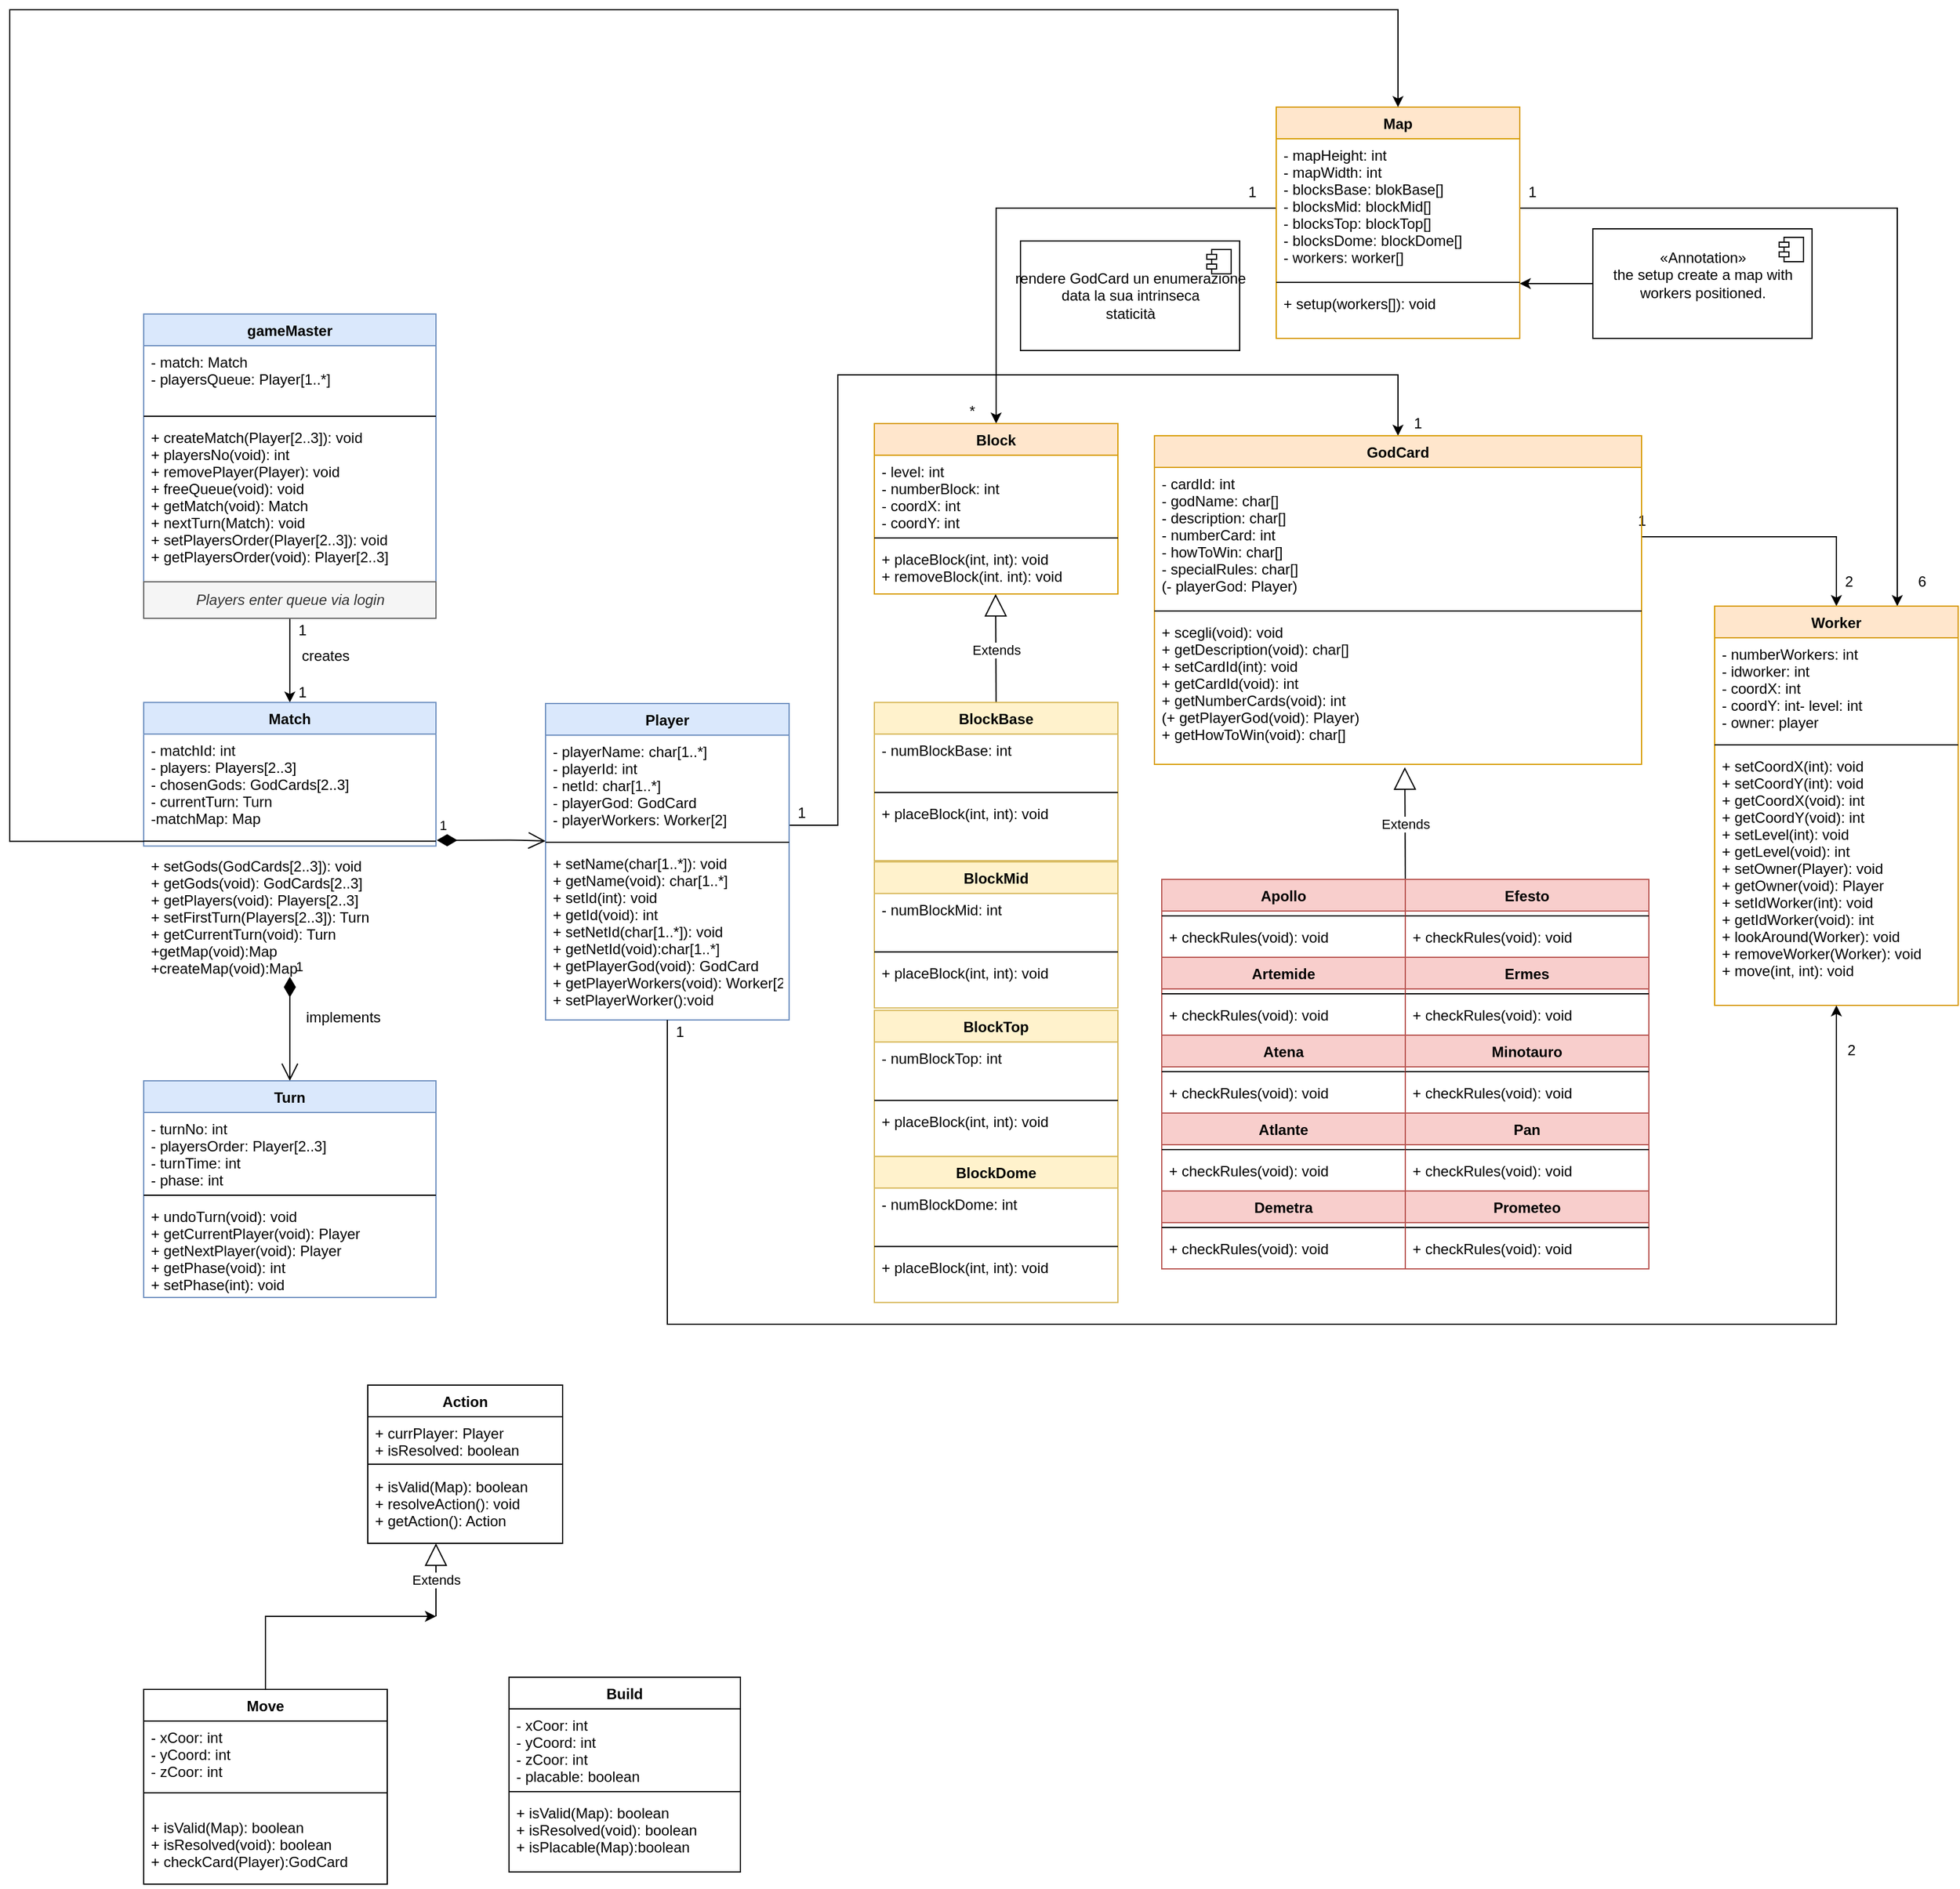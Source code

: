 <mxfile version="12.8.5"><diagram id="F4rI6UsL7gVUMeIBNRwq" name="Page-1"><mxGraphModel dx="2098" dy="978" grid="1" gridSize="10" guides="1" tooltips="1" connect="1" arrows="1" fold="1" page="1" pageScale="1" pageWidth="827" pageHeight="1169" math="0" shadow="0"><root><mxCell id="0"/><mxCell id="1" parent="0"/><mxCell id="2EhOvlYyINOsxKP-cCyS-1" value="gameMaster" style="swimlane;fontStyle=1;align=center;verticalAlign=top;childLayout=stackLayout;horizontal=1;startSize=26;horizontalStack=0;resizeParent=1;resizeParentMax=0;resizeLast=0;collapsible=1;marginBottom=0;fillColor=#dae8fc;strokeColor=#6c8ebf;" vertex="1" parent="1"><mxGeometry x="300" y="350" width="240" height="220" as="geometry"/></mxCell><mxCell id="2EhOvlYyINOsxKP-cCyS-2" value="- match: Match&#xA;- playersQueue: Player[1..*]&#xA;" style="text;strokeColor=none;fillColor=none;align=left;verticalAlign=top;spacingLeft=4;spacingRight=4;overflow=hidden;rotatable=0;points=[[0,0.5],[1,0.5]];portConstraint=eastwest;" vertex="1" parent="2EhOvlYyINOsxKP-cCyS-1"><mxGeometry y="26" width="240" height="54" as="geometry"/></mxCell><mxCell id="2EhOvlYyINOsxKP-cCyS-3" value="" style="line;strokeWidth=1;fillColor=none;align=left;verticalAlign=middle;spacingTop=-1;spacingLeft=3;spacingRight=3;rotatable=0;labelPosition=right;points=[];portConstraint=eastwest;" vertex="1" parent="2EhOvlYyINOsxKP-cCyS-1"><mxGeometry y="80" width="240" height="8" as="geometry"/></mxCell><mxCell id="2EhOvlYyINOsxKP-cCyS-4" value="+ createMatch(Player[2..3]): void&#xA;+ playersNo(void): int&#xA;+ removePlayer(Player): void&#xA;+ freeQueue(void): void&#xA;+ getMatch(void): Match&#xA;+ nextTurn(Match): void&#xA;+ setPlayersOrder(Player[2..3]): void&#xA;+ getPlayersOrder(void): Player[2..3]&#xA;" style="text;strokeColor=none;fillColor=none;align=left;verticalAlign=top;spacingLeft=4;spacingRight=4;overflow=hidden;rotatable=0;points=[[0,0.5],[1,0.5]];portConstraint=eastwest;" vertex="1" parent="2EhOvlYyINOsxKP-cCyS-1"><mxGeometry y="88" width="240" height="132" as="geometry"/></mxCell><mxCell id="2EhOvlYyINOsxKP-cCyS-5" style="edgeStyle=orthogonalEdgeStyle;rounded=0;orthogonalLoop=1;jettySize=auto;html=1;entryX=0.5;entryY=0;entryDx=0;entryDy=0;" edge="1" parent="1" source="2EhOvlYyINOsxKP-cCyS-6" target="2EhOvlYyINOsxKP-cCyS-15"><mxGeometry relative="1" as="geometry"><mxPoint x="420" y="680" as="targetPoint"/></mxGeometry></mxCell><mxCell id="2EhOvlYyINOsxKP-cCyS-6" value="Players enter queue via login" style="html=1;dropTarget=0;fillColor=#f5f5f5;strokeColor=#666666;fontColor=#333333;glass=0;rounded=0;shadow=0;comic=0;fontStyle=2" vertex="1" parent="1"><mxGeometry x="300" y="570" width="240" height="30" as="geometry"/></mxCell><mxCell id="2EhOvlYyINOsxKP-cCyS-7" value="1" style="text;html=1;align=center;verticalAlign=middle;resizable=0;points=[];autosize=1;" vertex="1" parent="1"><mxGeometry x="420" y="600" width="20" height="20" as="geometry"/></mxCell><mxCell id="2EhOvlYyINOsxKP-cCyS-8" value="1" style="text;html=1;align=center;verticalAlign=middle;resizable=0;points=[];autosize=1;" vertex="1" parent="1"><mxGeometry x="420" y="651" width="20" height="20" as="geometry"/></mxCell><mxCell id="2EhOvlYyINOsxKP-cCyS-9" value="creates" style="text;html=1;align=center;verticalAlign=middle;resizable=0;points=[];autosize=1;" vertex="1" parent="1"><mxGeometry x="419" y="621" width="60" height="20" as="geometry"/></mxCell><mxCell id="2EhOvlYyINOsxKP-cCyS-10" value="1" style="endArrow=open;html=1;endSize=12;startArrow=diamondThin;startSize=14;startFill=1;edgeStyle=orthogonalEdgeStyle;align=left;verticalAlign=bottom;entryX=0.5;entryY=0;entryDx=0;entryDy=0;" edge="1" parent="1" source="2EhOvlYyINOsxKP-cCyS-18" target="2EhOvlYyINOsxKP-cCyS-11"><mxGeometry x="-1" y="3" relative="1" as="geometry"><mxPoint x="430" y="999.17" as="sourcePoint"/><mxPoint x="590" y="941" as="targetPoint"/><Array as="points"><mxPoint x="420" y="951"/><mxPoint x="420" y="951"/></Array></mxGeometry></mxCell><mxCell id="2EhOvlYyINOsxKP-cCyS-15" value="Match" style="swimlane;fontStyle=1;align=center;verticalAlign=top;childLayout=stackLayout;horizontal=1;startSize=26;horizontalStack=0;resizeParent=1;resizeParentMax=0;resizeLast=0;collapsible=1;marginBottom=0;fillColor=#dae8fc;strokeColor=#6c8ebf;" vertex="1" parent="1"><mxGeometry x="300" y="669.18" width="240" height="118" as="geometry"/></mxCell><mxCell id="2EhOvlYyINOsxKP-cCyS-16" value="- matchId: int&#xA;- players: Players[2..3]&#xA;- chosenGods: GodCards[2..3]&#xA;- currentTurn: Turn&#xA;-matchMap: Map&#xA;" style="text;strokeColor=none;fillColor=none;align=left;verticalAlign=top;spacingLeft=4;spacingRight=4;overflow=hidden;rotatable=0;points=[[0,0.5],[1,0.5]];portConstraint=eastwest;" vertex="1" parent="2EhOvlYyINOsxKP-cCyS-15"><mxGeometry y="26" width="240" height="84" as="geometry"/></mxCell><mxCell id="2EhOvlYyINOsxKP-cCyS-17" value="" style="line;strokeWidth=1;fillColor=none;align=left;verticalAlign=middle;spacingTop=-1;spacingLeft=3;spacingRight=3;rotatable=0;labelPosition=right;points=[];portConstraint=eastwest;" vertex="1" parent="2EhOvlYyINOsxKP-cCyS-15"><mxGeometry y="110" width="240" height="8" as="geometry"/></mxCell><mxCell id="2EhOvlYyINOsxKP-cCyS-11" value="Turn" style="swimlane;fontStyle=1;align=center;verticalAlign=top;childLayout=stackLayout;horizontal=1;startSize=26;horizontalStack=0;resizeParent=1;resizeParentMax=0;resizeLast=0;collapsible=1;marginBottom=0;fillColor=#dae8fc;strokeColor=#6c8ebf;" vertex="1" parent="1"><mxGeometry x="300" y="980" width="240" height="178" as="geometry"/></mxCell><mxCell id="2EhOvlYyINOsxKP-cCyS-12" value="- turnNo: int&#xA;- playersOrder: Player[2..3]&#xA;- turnTime: int&#xA;- phase: int" style="text;strokeColor=none;fillColor=none;align=left;verticalAlign=top;spacingLeft=4;spacingRight=4;overflow=hidden;rotatable=0;points=[[0,0.5],[1,0.5]];portConstraint=eastwest;" vertex="1" parent="2EhOvlYyINOsxKP-cCyS-11"><mxGeometry y="26" width="240" height="64" as="geometry"/></mxCell><mxCell id="2EhOvlYyINOsxKP-cCyS-13" value="" style="line;strokeWidth=1;fillColor=none;align=left;verticalAlign=middle;spacingTop=-1;spacingLeft=3;spacingRight=3;rotatable=0;labelPosition=right;points=[];portConstraint=eastwest;" vertex="1" parent="2EhOvlYyINOsxKP-cCyS-11"><mxGeometry y="90" width="240" height="8" as="geometry"/></mxCell><mxCell id="2EhOvlYyINOsxKP-cCyS-14" value="+ undoTurn(void): void&#xA;+ getCurrentPlayer(void): Player&#xA;+ getNextPlayer(void): Player&#xA;+ getPhase(void): int&#xA;+ setPhase(int): void" style="text;strokeColor=none;fillColor=none;align=left;verticalAlign=top;spacingLeft=4;spacingRight=4;overflow=hidden;rotatable=0;points=[[0,0.5],[1,0.5]];portConstraint=eastwest;" vertex="1" parent="2EhOvlYyINOsxKP-cCyS-11"><mxGeometry y="98" width="240" height="80" as="geometry"/></mxCell><mxCell id="2EhOvlYyINOsxKP-cCyS-19" style="edgeStyle=orthogonalEdgeStyle;rounded=0;orthogonalLoop=1;jettySize=auto;html=1;entryX=0.5;entryY=0;entryDx=0;entryDy=0;" edge="1" parent="1" source="2EhOvlYyINOsxKP-cCyS-20" target="2EhOvlYyINOsxKP-cCyS-32"><mxGeometry relative="1" as="geometry"><Array as="points"><mxPoint x="870" y="770"/><mxPoint x="870" y="400"/><mxPoint x="1330" y="400"/></Array></mxGeometry></mxCell><mxCell id="2EhOvlYyINOsxKP-cCyS-20" value="Player" style="swimlane;fontStyle=1;align=center;verticalAlign=top;childLayout=stackLayout;horizontal=1;startSize=26;horizontalStack=0;resizeParent=1;resizeParentMax=0;resizeLast=0;collapsible=1;marginBottom=0;fillColor=#dae8fc;strokeColor=#6c8ebf;" vertex="1" parent="1"><mxGeometry x="630" y="670" width="200" height="260" as="geometry"/></mxCell><mxCell id="2EhOvlYyINOsxKP-cCyS-21" value="- playerName: char[1..*]&#xA;- playerId: int&#xA;- netId: char[1..*]&#xA;- playerGod: GodCard&#xA;- playerWorkers: Worker[2]" style="text;strokeColor=none;fillColor=none;align=left;verticalAlign=top;spacingLeft=4;spacingRight=4;overflow=hidden;rotatable=0;points=[[0,0.5],[1,0.5]];portConstraint=eastwest;" vertex="1" parent="2EhOvlYyINOsxKP-cCyS-20"><mxGeometry y="26" width="200" height="84" as="geometry"/></mxCell><mxCell id="2EhOvlYyINOsxKP-cCyS-22" value="" style="line;strokeWidth=1;fillColor=none;align=left;verticalAlign=middle;spacingTop=-1;spacingLeft=3;spacingRight=3;rotatable=0;labelPosition=right;points=[];portConstraint=eastwest;" vertex="1" parent="2EhOvlYyINOsxKP-cCyS-20"><mxGeometry y="110" width="200" height="8" as="geometry"/></mxCell><mxCell id="2EhOvlYyINOsxKP-cCyS-23" value="+ setName(char[1..*]): void&#xA;+ getName(void): char[1..*]&#xA;+ setId(int): void&#xA;+ getId(void): int&#xA;+ setNetId(char[1..*]): void&#xA;+ getNetId(void):char[1..*]&#xA;+ getPlayerGod(void): GodCard&#xA;+ getPlayerWorkers(void): Worker[2]&#xA;+ setPlayerWorker():void&#xA;" style="text;strokeColor=none;fillColor=none;align=left;verticalAlign=top;spacingLeft=4;spacingRight=4;overflow=hidden;rotatable=0;points=[[0,0.5],[1,0.5]];portConstraint=eastwest;" vertex="1" parent="2EhOvlYyINOsxKP-cCyS-20"><mxGeometry y="118" width="200" height="142" as="geometry"/></mxCell><mxCell id="2EhOvlYyINOsxKP-cCyS-24" value="1" style="endArrow=open;html=1;endSize=12;startArrow=diamondThin;startSize=14;startFill=1;edgeStyle=orthogonalEdgeStyle;align=left;verticalAlign=bottom;exitX=1.003;exitY=0.396;exitDx=0;exitDy=0;exitPerimeter=0;" edge="1" parent="1" source="2EhOvlYyINOsxKP-cCyS-17"><mxGeometry x="-1" y="3" relative="1" as="geometry"><mxPoint x="590" y="920" as="sourcePoint"/><mxPoint x="630" y="783" as="targetPoint"/><Array as="points"><mxPoint x="610" y="783"/><mxPoint x="610" y="783"/></Array></mxGeometry></mxCell><mxCell id="2EhOvlYyINOsxKP-cCyS-25" style="edgeStyle=orthogonalEdgeStyle;rounded=0;orthogonalLoop=1;jettySize=auto;html=1;entryX=0.5;entryY=0;entryDx=0;entryDy=0;" edge="1" parent="1" source="2EhOvlYyINOsxKP-cCyS-33" target="2EhOvlYyINOsxKP-cCyS-40"><mxGeometry relative="1" as="geometry"/></mxCell><mxCell id="2EhOvlYyINOsxKP-cCyS-26" value="1" style="text;html=1;align=center;verticalAlign=middle;resizable=0;points=[];autosize=1;" vertex="1" parent="1"><mxGeometry x="1520" y="510" width="20" height="20" as="geometry"/></mxCell><mxCell id="2EhOvlYyINOsxKP-cCyS-27" value="2" style="text;html=1;align=center;verticalAlign=middle;resizable=0;points=[];autosize=1;" vertex="1" parent="1"><mxGeometry x="1690" y="560" width="20" height="20" as="geometry"/></mxCell><mxCell id="2EhOvlYyINOsxKP-cCyS-28" value="Extends" style="endArrow=block;endSize=16;endFill=0;html=1;exitX=0;exitY=0;exitDx=0;exitDy=0;entryX=0.514;entryY=1.019;entryDx=0;entryDy=0;entryPerimeter=0;" edge="1" parent="1" source="2EhOvlYyINOsxKP-cCyS-75" target="2EhOvlYyINOsxKP-cCyS-35"><mxGeometry width="160" relative="1" as="geometry"><mxPoint x="1250" y="780" as="sourcePoint"/><mxPoint x="1410" y="780" as="targetPoint"/></mxGeometry></mxCell><mxCell id="2EhOvlYyINOsxKP-cCyS-29" value="Extends" style="endArrow=block;endSize=16;endFill=0;html=1;exitX=0;exitY=0;exitDx=0;exitDy=0;entryX=0.514;entryY=1.019;entryDx=0;entryDy=0;entryPerimeter=0;" edge="1" parent="1"><mxGeometry width="160" relative="1" as="geometry"><mxPoint x="999.98" y="672.18" as="sourcePoint"/><mxPoint x="999.58" y="579.998" as="targetPoint"/></mxGeometry></mxCell><mxCell id="2EhOvlYyINOsxKP-cCyS-30" style="edgeStyle=orthogonalEdgeStyle;rounded=0;orthogonalLoop=1;jettySize=auto;html=1;entryX=0.75;entryY=0;entryDx=0;entryDy=0;" edge="1" parent="1" source="2EhOvlYyINOsxKP-cCyS-91" target="2EhOvlYyINOsxKP-cCyS-40"><mxGeometry relative="1" as="geometry"/></mxCell><mxCell id="2EhOvlYyINOsxKP-cCyS-31" style="edgeStyle=orthogonalEdgeStyle;rounded=0;orthogonalLoop=1;jettySize=auto;html=1;" edge="1" parent="1" source="2EhOvlYyINOsxKP-cCyS-91" target="2EhOvlYyINOsxKP-cCyS-36"><mxGeometry relative="1" as="geometry"/></mxCell><mxCell id="2EhOvlYyINOsxKP-cCyS-32" value="GodCard" style="swimlane;fontStyle=1;align=center;verticalAlign=top;childLayout=stackLayout;horizontal=1;startSize=26;horizontalStack=0;resizeParent=1;resizeParentMax=0;resizeLast=0;collapsible=1;marginBottom=0;fillColor=#ffe6cc;strokeColor=#d79b00;" vertex="1" parent="1"><mxGeometry x="1130" y="450" width="400" height="270" as="geometry"/></mxCell><mxCell id="2EhOvlYyINOsxKP-cCyS-33" value="- cardId: int&#xA;- godName: char[]&#xA;- description: char[]&#xA;- numberCard: int&#xA;- howToWin: char[]&#xA;- specialRules: char[]&#xA;(- playerGod: Player)" style="text;strokeColor=none;fillColor=none;align=left;verticalAlign=top;spacingLeft=4;spacingRight=4;overflow=hidden;rotatable=0;points=[[0,0.5],[1,0.5]];portConstraint=eastwest;" vertex="1" parent="2EhOvlYyINOsxKP-cCyS-32"><mxGeometry y="26" width="400" height="114" as="geometry"/></mxCell><mxCell id="2EhOvlYyINOsxKP-cCyS-34" value="" style="line;strokeWidth=1;fillColor=none;align=left;verticalAlign=middle;spacingTop=-1;spacingLeft=3;spacingRight=3;rotatable=0;labelPosition=right;points=[];portConstraint=eastwest;" vertex="1" parent="2EhOvlYyINOsxKP-cCyS-32"><mxGeometry y="140" width="400" height="8" as="geometry"/></mxCell><mxCell id="2EhOvlYyINOsxKP-cCyS-35" value="+ scegli(void): void&#xA;+ getDescription(void): char[]&#xA;+ setCardId(int): void&#xA;+ getCardId(void): int&#xA;+ getNumberCards(void): int&#xA;(+ getPlayerGod(void): Player)&#xA;+ getHowToWin(void): char[]" style="text;strokeColor=none;fillColor=none;align=left;verticalAlign=top;spacingLeft=4;spacingRight=4;overflow=hidden;rotatable=0;points=[[0,0.5],[1,0.5]];portConstraint=eastwest;" vertex="1" parent="2EhOvlYyINOsxKP-cCyS-32"><mxGeometry y="148" width="400" height="122" as="geometry"/></mxCell><mxCell id="2EhOvlYyINOsxKP-cCyS-36" value="Block" style="swimlane;fontStyle=1;align=center;verticalAlign=top;childLayout=stackLayout;horizontal=1;startSize=26;horizontalStack=0;resizeParent=1;resizeParentMax=0;resizeLast=0;collapsible=1;marginBottom=0;fillColor=#ffe6cc;strokeColor=#d79b00;" vertex="1" parent="1"><mxGeometry x="900" y="440" width="200" height="140" as="geometry"/></mxCell><mxCell id="2EhOvlYyINOsxKP-cCyS-37" value="- level: int&#xA;- numberBlock: int&#xA;- coordX: int&#xA;- coordY: int" style="text;strokeColor=none;fillColor=none;align=left;verticalAlign=top;spacingLeft=4;spacingRight=4;overflow=hidden;rotatable=0;points=[[0,0.5],[1,0.5]];portConstraint=eastwest;" vertex="1" parent="2EhOvlYyINOsxKP-cCyS-36"><mxGeometry y="26" width="200" height="64" as="geometry"/></mxCell><mxCell id="2EhOvlYyINOsxKP-cCyS-38" value="" style="line;strokeWidth=1;fillColor=none;align=left;verticalAlign=middle;spacingTop=-1;spacingLeft=3;spacingRight=3;rotatable=0;labelPosition=right;points=[];portConstraint=eastwest;" vertex="1" parent="2EhOvlYyINOsxKP-cCyS-36"><mxGeometry y="90" width="200" height="8" as="geometry"/></mxCell><mxCell id="2EhOvlYyINOsxKP-cCyS-39" value="+ placeBlock(int, int): void&#xA;+ removeBlock(int. int): void" style="text;strokeColor=none;fillColor=none;align=left;verticalAlign=top;spacingLeft=4;spacingRight=4;overflow=hidden;rotatable=0;points=[[0,0.5],[1,0.5]];portConstraint=eastwest;" vertex="1" parent="2EhOvlYyINOsxKP-cCyS-36"><mxGeometry y="98" width="200" height="42" as="geometry"/></mxCell><mxCell id="2EhOvlYyINOsxKP-cCyS-40" value="Worker" style="swimlane;fontStyle=1;align=center;verticalAlign=top;childLayout=stackLayout;horizontal=1;startSize=26;horizontalStack=0;resizeParent=1;resizeParentMax=0;resizeLast=0;collapsible=1;marginBottom=0;fillColor=#ffe6cc;strokeColor=#d79b00;" vertex="1" parent="1"><mxGeometry x="1590" y="590" width="200" height="328" as="geometry"/></mxCell><mxCell id="2EhOvlYyINOsxKP-cCyS-41" value="- numberWorkers: int&#xA;- idworker: int&#xA;- coordX: int&#xA;- coordY: int- level: int&#xA;- owner: player" style="text;strokeColor=none;fillColor=none;align=left;verticalAlign=top;spacingLeft=4;spacingRight=4;overflow=hidden;rotatable=0;points=[[0,0.5],[1,0.5]];portConstraint=eastwest;" vertex="1" parent="2EhOvlYyINOsxKP-cCyS-40"><mxGeometry y="26" width="200" height="84" as="geometry"/></mxCell><mxCell id="2EhOvlYyINOsxKP-cCyS-42" value="" style="line;strokeWidth=1;fillColor=none;align=left;verticalAlign=middle;spacingTop=-1;spacingLeft=3;spacingRight=3;rotatable=0;labelPosition=right;points=[];portConstraint=eastwest;" vertex="1" parent="2EhOvlYyINOsxKP-cCyS-40"><mxGeometry y="110" width="200" height="8" as="geometry"/></mxCell><mxCell id="2EhOvlYyINOsxKP-cCyS-43" value="+ setCoordX(int): void&#xA;+ setCoordY(int): void&#xA;+ getCoordX(void): int&#xA;+ getCoordY(void): int&#xA;+ setLevel(int): void&#xA;+ getLevel(void): int&#xA;+ setOwner(Player): void&#xA;+ getOwner(void): Player&#xA;+ setIdWorker(int): void&#xA;+ getIdWorker(void): int&#xA;+ lookAround(Worker): void&#xA;+ removeWorker(Worker): void&#xA;+ move(int, int): void" style="text;strokeColor=none;fillColor=none;align=left;verticalAlign=top;spacingLeft=4;spacingRight=4;overflow=hidden;rotatable=0;points=[[0,0.5],[1,0.5]];portConstraint=eastwest;" vertex="1" parent="2EhOvlYyINOsxKP-cCyS-40"><mxGeometry y="118" width="200" height="210" as="geometry"/></mxCell><mxCell id="2EhOvlYyINOsxKP-cCyS-44" value="BlockDome" style="swimlane;fontStyle=1;align=center;verticalAlign=top;childLayout=stackLayout;horizontal=1;startSize=26;horizontalStack=0;resizeParent=1;resizeParentMax=0;resizeLast=0;collapsible=1;marginBottom=0;fillColor=#fff2cc;strokeColor=#d6b656;" vertex="1" parent="1"><mxGeometry x="900" y="1042.18" width="200" height="120" as="geometry"/></mxCell><mxCell id="2EhOvlYyINOsxKP-cCyS-45" value="- numBlockDome: int&#xA;" style="text;strokeColor=none;fillColor=none;align=left;verticalAlign=top;spacingLeft=4;spacingRight=4;overflow=hidden;rotatable=0;points=[[0,0.5],[1,0.5]];portConstraint=eastwest;" vertex="1" parent="2EhOvlYyINOsxKP-cCyS-44"><mxGeometry y="26" width="200" height="44" as="geometry"/></mxCell><mxCell id="2EhOvlYyINOsxKP-cCyS-46" value="" style="line;strokeWidth=1;fillColor=none;align=left;verticalAlign=middle;spacingTop=-1;spacingLeft=3;spacingRight=3;rotatable=0;labelPosition=right;points=[];portConstraint=eastwest;" vertex="1" parent="2EhOvlYyINOsxKP-cCyS-44"><mxGeometry y="70" width="200" height="8" as="geometry"/></mxCell><mxCell id="2EhOvlYyINOsxKP-cCyS-47" value="+ placeBlock(int, int): void&#xA;" style="text;strokeColor=none;fillColor=none;align=left;verticalAlign=top;spacingLeft=4;spacingRight=4;overflow=hidden;rotatable=0;points=[[0,0.5],[1,0.5]];portConstraint=eastwest;" vertex="1" parent="2EhOvlYyINOsxKP-cCyS-44"><mxGeometry y="78" width="200" height="42" as="geometry"/></mxCell><mxCell id="2EhOvlYyINOsxKP-cCyS-48" value="BlockBase" style="swimlane;fontStyle=1;align=center;verticalAlign=top;childLayout=stackLayout;horizontal=1;startSize=26;horizontalStack=0;resizeParent=1;resizeParentMax=0;resizeLast=0;collapsible=1;marginBottom=0;fillColor=#fff2cc;strokeColor=#d6b656;" vertex="1" parent="1"><mxGeometry x="900" y="669.18" width="200" height="130" as="geometry"/></mxCell><mxCell id="2EhOvlYyINOsxKP-cCyS-49" value="- numBlockBase: int&#xA;" style="text;strokeColor=none;fillColor=none;align=left;verticalAlign=top;spacingLeft=4;spacingRight=4;overflow=hidden;rotatable=0;points=[[0,0.5],[1,0.5]];portConstraint=eastwest;" vertex="1" parent="2EhOvlYyINOsxKP-cCyS-48"><mxGeometry y="26" width="200" height="44" as="geometry"/></mxCell><mxCell id="2EhOvlYyINOsxKP-cCyS-50" value="" style="line;strokeWidth=1;fillColor=none;align=left;verticalAlign=middle;spacingTop=-1;spacingLeft=3;spacingRight=3;rotatable=0;labelPosition=right;points=[];portConstraint=eastwest;" vertex="1" parent="2EhOvlYyINOsxKP-cCyS-48"><mxGeometry y="70" width="200" height="8" as="geometry"/></mxCell><mxCell id="2EhOvlYyINOsxKP-cCyS-51" value="+ placeBlock(int, int): void&#xA;" style="text;align=left;verticalAlign=top;spacingLeft=4;spacingRight=4;overflow=hidden;rotatable=0;points=[[0,0.5],[1,0.5]];portConstraint=eastwest;" vertex="1" parent="2EhOvlYyINOsxKP-cCyS-48"><mxGeometry y="78" width="200" height="52" as="geometry"/></mxCell><mxCell id="2EhOvlYyINOsxKP-cCyS-52" value="BlockTop" style="swimlane;fontStyle=1;align=center;verticalAlign=top;childLayout=stackLayout;horizontal=1;startSize=26;horizontalStack=0;resizeParent=1;resizeParentMax=0;resizeLast=0;collapsible=1;marginBottom=0;fillColor=#fff2cc;strokeColor=#d6b656;" vertex="1" parent="1"><mxGeometry x="900" y="922.18" width="200" height="120" as="geometry"/></mxCell><mxCell id="2EhOvlYyINOsxKP-cCyS-53" value="- numBlockTop: int&#xA;" style="text;strokeColor=none;fillColor=none;align=left;verticalAlign=top;spacingLeft=4;spacingRight=4;overflow=hidden;rotatable=0;points=[[0,0.5],[1,0.5]];portConstraint=eastwest;" vertex="1" parent="2EhOvlYyINOsxKP-cCyS-52"><mxGeometry y="26" width="200" height="44" as="geometry"/></mxCell><mxCell id="2EhOvlYyINOsxKP-cCyS-54" value="" style="line;strokeWidth=1;fillColor=none;align=left;verticalAlign=middle;spacingTop=-1;spacingLeft=3;spacingRight=3;rotatable=0;labelPosition=right;points=[];portConstraint=eastwest;" vertex="1" parent="2EhOvlYyINOsxKP-cCyS-52"><mxGeometry y="70" width="200" height="8" as="geometry"/></mxCell><mxCell id="2EhOvlYyINOsxKP-cCyS-55" value="+ placeBlock(int, int): void&#xA;" style="text;strokeColor=none;fillColor=none;align=left;verticalAlign=top;spacingLeft=4;spacingRight=4;overflow=hidden;rotatable=0;points=[[0,0.5],[1,0.5]];portConstraint=eastwest;" vertex="1" parent="2EhOvlYyINOsxKP-cCyS-52"><mxGeometry y="78" width="200" height="42" as="geometry"/></mxCell><mxCell id="2EhOvlYyINOsxKP-cCyS-56" value="BlockMid" style="swimlane;fontStyle=1;align=center;verticalAlign=top;childLayout=stackLayout;horizontal=1;startSize=26;horizontalStack=0;resizeParent=1;resizeParentMax=0;resizeLast=0;collapsible=1;marginBottom=0;fillColor=#fff2cc;strokeColor=#d6b656;" vertex="1" parent="1"><mxGeometry x="900" y="800.18" width="200" height="120" as="geometry"/></mxCell><mxCell id="2EhOvlYyINOsxKP-cCyS-57" value="- numBlockMid: int&#xA;" style="text;strokeColor=none;fillColor=none;align=left;verticalAlign=top;spacingLeft=4;spacingRight=4;overflow=hidden;rotatable=0;points=[[0,0.5],[1,0.5]];portConstraint=eastwest;" vertex="1" parent="2EhOvlYyINOsxKP-cCyS-56"><mxGeometry y="26" width="200" height="44" as="geometry"/></mxCell><mxCell id="2EhOvlYyINOsxKP-cCyS-58" value="" style="line;strokeWidth=1;fillColor=none;align=left;verticalAlign=middle;spacingTop=-1;spacingLeft=3;spacingRight=3;rotatable=0;labelPosition=right;points=[];portConstraint=eastwest;" vertex="1" parent="2EhOvlYyINOsxKP-cCyS-56"><mxGeometry y="70" width="200" height="8" as="geometry"/></mxCell><mxCell id="2EhOvlYyINOsxKP-cCyS-59" value="+ placeBlock(int, int): void&#xA;" style="text;strokeColor=none;fillColor=none;align=left;verticalAlign=top;spacingLeft=4;spacingRight=4;overflow=hidden;rotatable=0;points=[[0,0.5],[1,0.5]];portConstraint=eastwest;" vertex="1" parent="2EhOvlYyINOsxKP-cCyS-56"><mxGeometry y="78" width="200" height="42" as="geometry"/></mxCell><mxCell id="2EhOvlYyINOsxKP-cCyS-60" value="Apollo" style="swimlane;fontStyle=1;align=center;verticalAlign=top;childLayout=stackLayout;horizontal=1;startSize=26;horizontalStack=0;resizeParent=1;resizeParentMax=0;resizeLast=0;collapsible=1;marginBottom=0;fillColor=#f8cecc;strokeColor=#b85450;" vertex="1" parent="1"><mxGeometry x="1136" y="814.5" width="200" height="64" as="geometry"/></mxCell><mxCell id="2EhOvlYyINOsxKP-cCyS-61" value="" style="line;strokeWidth=1;align=left;verticalAlign=middle;spacingTop=-1;spacingLeft=3;spacingRight=3;rotatable=0;labelPosition=right;points=[];portConstraint=eastwest;" vertex="1" parent="2EhOvlYyINOsxKP-cCyS-60"><mxGeometry y="26" width="200" height="8" as="geometry"/></mxCell><mxCell id="2EhOvlYyINOsxKP-cCyS-62" value="+ checkRules(void): void" style="text;align=left;verticalAlign=top;spacingLeft=4;spacingRight=4;overflow=hidden;rotatable=0;points=[[0,0.5],[1,0.5]];portConstraint=eastwest;" vertex="1" parent="2EhOvlYyINOsxKP-cCyS-60"><mxGeometry y="34" width="200" height="30" as="geometry"/></mxCell><mxCell id="2EhOvlYyINOsxKP-cCyS-63" value="Artemide" style="swimlane;fontStyle=1;align=center;verticalAlign=top;childLayout=stackLayout;horizontal=1;startSize=26;horizontalStack=0;resizeParent=1;resizeParentMax=0;resizeLast=0;collapsible=1;marginBottom=0;fillColor=#f8cecc;strokeColor=#b85450;" vertex="1" parent="1"><mxGeometry x="1136" y="878.5" width="200" height="64" as="geometry"/></mxCell><mxCell id="2EhOvlYyINOsxKP-cCyS-64" value="" style="line;strokeWidth=1;align=left;verticalAlign=middle;spacingTop=-1;spacingLeft=3;spacingRight=3;rotatable=0;labelPosition=right;points=[];portConstraint=eastwest;" vertex="1" parent="2EhOvlYyINOsxKP-cCyS-63"><mxGeometry y="26" width="200" height="8" as="geometry"/></mxCell><mxCell id="2EhOvlYyINOsxKP-cCyS-65" value="+ checkRules(void): void" style="text;align=left;verticalAlign=top;spacingLeft=4;spacingRight=4;overflow=hidden;rotatable=0;points=[[0,0.5],[1,0.5]];portConstraint=eastwest;" vertex="1" parent="2EhOvlYyINOsxKP-cCyS-63"><mxGeometry y="34" width="200" height="30" as="geometry"/></mxCell><mxCell id="2EhOvlYyINOsxKP-cCyS-66" value="Atena" style="swimlane;fontStyle=1;align=center;verticalAlign=top;childLayout=stackLayout;horizontal=1;startSize=26;horizontalStack=0;resizeParent=1;resizeParentMax=0;resizeLast=0;collapsible=1;marginBottom=0;fillColor=#f8cecc;strokeColor=#b85450;" vertex="1" parent="1"><mxGeometry x="1136" y="942.5" width="200" height="64" as="geometry"/></mxCell><mxCell id="2EhOvlYyINOsxKP-cCyS-67" value="" style="line;strokeWidth=1;align=left;verticalAlign=middle;spacingTop=-1;spacingLeft=3;spacingRight=3;rotatable=0;labelPosition=right;points=[];portConstraint=eastwest;" vertex="1" parent="2EhOvlYyINOsxKP-cCyS-66"><mxGeometry y="26" width="200" height="8" as="geometry"/></mxCell><mxCell id="2EhOvlYyINOsxKP-cCyS-68" value="+ checkRules(void): void" style="text;align=left;verticalAlign=top;spacingLeft=4;spacingRight=4;overflow=hidden;rotatable=0;points=[[0,0.5],[1,0.5]];portConstraint=eastwest;" vertex="1" parent="2EhOvlYyINOsxKP-cCyS-66"><mxGeometry y="34" width="200" height="30" as="geometry"/></mxCell><mxCell id="2EhOvlYyINOsxKP-cCyS-69" value="Atlante" style="swimlane;fontStyle=1;align=center;verticalAlign=top;childLayout=stackLayout;horizontal=1;startSize=26;horizontalStack=0;resizeParent=1;resizeParentMax=0;resizeLast=0;collapsible=1;marginBottom=0;fillColor=#f8cecc;strokeColor=#b85450;" vertex="1" parent="1"><mxGeometry x="1136" y="1006.5" width="200" height="64" as="geometry"/></mxCell><mxCell id="2EhOvlYyINOsxKP-cCyS-70" value="" style="line;strokeWidth=1;align=left;verticalAlign=middle;spacingTop=-1;spacingLeft=3;spacingRight=3;rotatable=0;labelPosition=right;points=[];portConstraint=eastwest;" vertex="1" parent="2EhOvlYyINOsxKP-cCyS-69"><mxGeometry y="26" width="200" height="8" as="geometry"/></mxCell><mxCell id="2EhOvlYyINOsxKP-cCyS-71" value="+ checkRules(void): void" style="text;align=left;verticalAlign=top;spacingLeft=4;spacingRight=4;overflow=hidden;rotatable=0;points=[[0,0.5],[1,0.5]];portConstraint=eastwest;" vertex="1" parent="2EhOvlYyINOsxKP-cCyS-69"><mxGeometry y="34" width="200" height="30" as="geometry"/></mxCell><mxCell id="2EhOvlYyINOsxKP-cCyS-72" value="Demetra" style="swimlane;fontStyle=1;align=center;verticalAlign=top;childLayout=stackLayout;horizontal=1;startSize=26;horizontalStack=0;resizeParent=1;resizeParentMax=0;resizeLast=0;collapsible=1;marginBottom=0;fillColor=#f8cecc;strokeColor=#b85450;" vertex="1" parent="1"><mxGeometry x="1136" y="1070.5" width="200" height="64" as="geometry"/></mxCell><mxCell id="2EhOvlYyINOsxKP-cCyS-73" value="" style="line;strokeWidth=1;align=left;verticalAlign=middle;spacingTop=-1;spacingLeft=3;spacingRight=3;rotatable=0;labelPosition=right;points=[];portConstraint=eastwest;" vertex="1" parent="2EhOvlYyINOsxKP-cCyS-72"><mxGeometry y="26" width="200" height="8" as="geometry"/></mxCell><mxCell id="2EhOvlYyINOsxKP-cCyS-74" value="+ checkRules(void): void" style="text;align=left;verticalAlign=top;spacingLeft=4;spacingRight=4;overflow=hidden;rotatable=0;points=[[0,0.5],[1,0.5]];portConstraint=eastwest;" vertex="1" parent="2EhOvlYyINOsxKP-cCyS-72"><mxGeometry y="34" width="200" height="30" as="geometry"/></mxCell><mxCell id="2EhOvlYyINOsxKP-cCyS-75" value="Efesto" style="swimlane;fontStyle=1;align=center;verticalAlign=top;childLayout=stackLayout;horizontal=1;startSize=26;horizontalStack=0;resizeParent=1;resizeParentMax=0;resizeLast=0;collapsible=1;marginBottom=0;fillColor=#f8cecc;strokeColor=#b85450;" vertex="1" parent="1"><mxGeometry x="1336" y="814.5" width="200" height="64" as="geometry"/></mxCell><mxCell id="2EhOvlYyINOsxKP-cCyS-76" value="" style="line;strokeWidth=1;align=left;verticalAlign=middle;spacingTop=-1;spacingLeft=3;spacingRight=3;rotatable=0;labelPosition=right;points=[];portConstraint=eastwest;" vertex="1" parent="2EhOvlYyINOsxKP-cCyS-75"><mxGeometry y="26" width="200" height="8" as="geometry"/></mxCell><mxCell id="2EhOvlYyINOsxKP-cCyS-77" value="+ checkRules(void): void" style="text;align=left;verticalAlign=top;spacingLeft=4;spacingRight=4;overflow=hidden;rotatable=0;points=[[0,0.5],[1,0.5]];portConstraint=eastwest;" vertex="1" parent="2EhOvlYyINOsxKP-cCyS-75"><mxGeometry y="34" width="200" height="30" as="geometry"/></mxCell><mxCell id="2EhOvlYyINOsxKP-cCyS-78" value="Ermes" style="swimlane;fontStyle=1;align=center;verticalAlign=top;childLayout=stackLayout;horizontal=1;startSize=26;horizontalStack=0;resizeParent=1;resizeParentMax=0;resizeLast=0;collapsible=1;marginBottom=0;fillColor=#f8cecc;strokeColor=#b85450;" vertex="1" parent="1"><mxGeometry x="1336" y="878.5" width="200" height="64" as="geometry"/></mxCell><mxCell id="2EhOvlYyINOsxKP-cCyS-79" value="" style="line;strokeWidth=1;align=left;verticalAlign=middle;spacingTop=-1;spacingLeft=3;spacingRight=3;rotatable=0;labelPosition=right;points=[];portConstraint=eastwest;" vertex="1" parent="2EhOvlYyINOsxKP-cCyS-78"><mxGeometry y="26" width="200" height="8" as="geometry"/></mxCell><mxCell id="2EhOvlYyINOsxKP-cCyS-80" value="+ checkRules(void): void" style="text;align=left;verticalAlign=top;spacingLeft=4;spacingRight=4;overflow=hidden;rotatable=0;points=[[0,0.5],[1,0.5]];portConstraint=eastwest;" vertex="1" parent="2EhOvlYyINOsxKP-cCyS-78"><mxGeometry y="34" width="200" height="30" as="geometry"/></mxCell><mxCell id="2EhOvlYyINOsxKP-cCyS-81" value="Minotauro" style="swimlane;fontStyle=1;align=center;verticalAlign=top;childLayout=stackLayout;horizontal=1;startSize=26;horizontalStack=0;resizeParent=1;resizeParentMax=0;resizeLast=0;collapsible=1;marginBottom=0;fillColor=#f8cecc;strokeColor=#b85450;" vertex="1" parent="1"><mxGeometry x="1336" y="942.5" width="200" height="64" as="geometry"/></mxCell><mxCell id="2EhOvlYyINOsxKP-cCyS-82" value="" style="line;strokeWidth=1;align=left;verticalAlign=middle;spacingTop=-1;spacingLeft=3;spacingRight=3;rotatable=0;labelPosition=right;points=[];portConstraint=eastwest;" vertex="1" parent="2EhOvlYyINOsxKP-cCyS-81"><mxGeometry y="26" width="200" height="8" as="geometry"/></mxCell><mxCell id="2EhOvlYyINOsxKP-cCyS-83" value="+ checkRules(void): void" style="text;align=left;verticalAlign=top;spacingLeft=4;spacingRight=4;overflow=hidden;rotatable=0;points=[[0,0.5],[1,0.5]];portConstraint=eastwest;" vertex="1" parent="2EhOvlYyINOsxKP-cCyS-81"><mxGeometry y="34" width="200" height="30" as="geometry"/></mxCell><mxCell id="2EhOvlYyINOsxKP-cCyS-84" value="Pan" style="swimlane;fontStyle=1;align=center;verticalAlign=top;childLayout=stackLayout;horizontal=1;startSize=26;horizontalStack=0;resizeParent=1;resizeParentMax=0;resizeLast=0;collapsible=1;marginBottom=0;fillColor=#f8cecc;strokeColor=#b85450;" vertex="1" parent="1"><mxGeometry x="1336" y="1006.5" width="200" height="64" as="geometry"/></mxCell><mxCell id="2EhOvlYyINOsxKP-cCyS-85" value="" style="line;strokeWidth=1;align=left;verticalAlign=middle;spacingTop=-1;spacingLeft=3;spacingRight=3;rotatable=0;labelPosition=right;points=[];portConstraint=eastwest;" vertex="1" parent="2EhOvlYyINOsxKP-cCyS-84"><mxGeometry y="26" width="200" height="8" as="geometry"/></mxCell><mxCell id="2EhOvlYyINOsxKP-cCyS-86" value="+ checkRules(void): void" style="text;align=left;verticalAlign=top;spacingLeft=4;spacingRight=4;overflow=hidden;rotatable=0;points=[[0,0.5],[1,0.5]];portConstraint=eastwest;" vertex="1" parent="2EhOvlYyINOsxKP-cCyS-84"><mxGeometry y="34" width="200" height="30" as="geometry"/></mxCell><mxCell id="2EhOvlYyINOsxKP-cCyS-87" value="Prometeo" style="swimlane;fontStyle=1;align=center;verticalAlign=top;childLayout=stackLayout;horizontal=1;startSize=26;horizontalStack=0;resizeParent=1;resizeParentMax=0;resizeLast=0;collapsible=1;marginBottom=0;fillColor=#f8cecc;strokeColor=#b85450;" vertex="1" parent="1"><mxGeometry x="1336" y="1070.5" width="200" height="64" as="geometry"/></mxCell><mxCell id="2EhOvlYyINOsxKP-cCyS-88" value="" style="line;strokeWidth=1;align=left;verticalAlign=middle;spacingTop=-1;spacingLeft=3;spacingRight=3;rotatable=0;labelPosition=right;points=[];portConstraint=eastwest;" vertex="1" parent="2EhOvlYyINOsxKP-cCyS-87"><mxGeometry y="26" width="200" height="8" as="geometry"/></mxCell><mxCell id="2EhOvlYyINOsxKP-cCyS-89" value="+ checkRules(void): void" style="text;align=left;verticalAlign=top;spacingLeft=4;spacingRight=4;overflow=hidden;rotatable=0;points=[[0,0.5],[1,0.5]];portConstraint=eastwest;" vertex="1" parent="2EhOvlYyINOsxKP-cCyS-87"><mxGeometry y="34" width="200" height="30" as="geometry"/></mxCell><mxCell id="2EhOvlYyINOsxKP-cCyS-90" value="Map" style="swimlane;fontStyle=1;align=center;verticalAlign=top;childLayout=stackLayout;horizontal=1;startSize=26;horizontalStack=0;resizeParent=1;resizeParentMax=0;resizeLast=0;collapsible=1;marginBottom=0;fillColor=#ffe6cc;strokeColor=#d79b00;" vertex="1" parent="1"><mxGeometry x="1230" y="180" width="200" height="190" as="geometry"/></mxCell><mxCell id="2EhOvlYyINOsxKP-cCyS-91" value="- mapHeight: int&#xA;- mapWidth: int&#xA;- blocksBase: blokBase[]&#xA;- blocksMid: blockMid[]&#xA;- blocksTop: blockTop[]&#xA;- blocksDome: blockDome[]&#xA;- workers: worker[]" style="text;strokeColor=none;fillColor=none;align=left;verticalAlign=top;spacingLeft=4;spacingRight=4;overflow=hidden;rotatable=0;points=[[0,0.5],[1,0.5]];portConstraint=eastwest;" vertex="1" parent="2EhOvlYyINOsxKP-cCyS-90"><mxGeometry y="26" width="200" height="114" as="geometry"/></mxCell><mxCell id="2EhOvlYyINOsxKP-cCyS-92" value="" style="line;strokeWidth=1;fillColor=none;align=left;verticalAlign=middle;spacingTop=-1;spacingLeft=3;spacingRight=3;rotatable=0;labelPosition=right;points=[];portConstraint=eastwest;" vertex="1" parent="2EhOvlYyINOsxKP-cCyS-90"><mxGeometry y="140" width="200" height="8" as="geometry"/></mxCell><mxCell id="2EhOvlYyINOsxKP-cCyS-93" value="+ setup(workers[]): void" style="text;strokeColor=none;fillColor=none;align=left;verticalAlign=top;spacingLeft=4;spacingRight=4;overflow=hidden;rotatable=0;points=[[0,0.5],[1,0.5]];portConstraint=eastwest;" vertex="1" parent="2EhOvlYyINOsxKP-cCyS-90"><mxGeometry y="148" width="200" height="42" as="geometry"/></mxCell><mxCell id="2EhOvlYyINOsxKP-cCyS-94" value="1" style="text;html=1;align=center;verticalAlign=middle;resizable=0;points=[];autosize=1;" vertex="1" parent="1"><mxGeometry x="1200" y="240" width="20" height="20" as="geometry"/></mxCell><mxCell id="2EhOvlYyINOsxKP-cCyS-95" value="*" style="text;html=1;align=center;verticalAlign=middle;resizable=0;points=[];autosize=1;" vertex="1" parent="1"><mxGeometry x="970" y="420" width="20" height="20" as="geometry"/></mxCell><mxCell id="2EhOvlYyINOsxKP-cCyS-96" value="1" style="text;html=1;align=center;verticalAlign=middle;resizable=0;points=[];autosize=1;" vertex="1" parent="1"><mxGeometry x="1430" y="240" width="20" height="20" as="geometry"/></mxCell><mxCell id="2EhOvlYyINOsxKP-cCyS-97" value="6" style="text;html=1;align=center;verticalAlign=middle;resizable=0;points=[];autosize=1;" vertex="1" parent="1"><mxGeometry x="1750" y="560" width="20" height="20" as="geometry"/></mxCell><mxCell id="2EhOvlYyINOsxKP-cCyS-98" style="edgeStyle=orthogonalEdgeStyle;rounded=0;orthogonalLoop=1;jettySize=auto;html=1;" edge="1" parent="1" source="2EhOvlYyINOsxKP-cCyS-23" target="2EhOvlYyINOsxKP-cCyS-43"><mxGeometry relative="1" as="geometry"><Array as="points"><mxPoint x="730" y="1180"/><mxPoint x="1690" y="1180"/></Array></mxGeometry></mxCell><mxCell id="2EhOvlYyINOsxKP-cCyS-99" value="1" style="text;html=1;align=center;verticalAlign=middle;resizable=0;points=[];autosize=1;" vertex="1" parent="1"><mxGeometry x="830" y="750" width="20" height="20" as="geometry"/></mxCell><mxCell id="2EhOvlYyINOsxKP-cCyS-100" value="1" style="text;html=1;align=center;verticalAlign=middle;resizable=0;points=[];autosize=1;" vertex="1" parent="1"><mxGeometry x="1336" y="430" width="20" height="20" as="geometry"/></mxCell><mxCell id="2EhOvlYyINOsxKP-cCyS-101" value="1" style="text;html=1;align=center;verticalAlign=middle;resizable=0;points=[];autosize=1;" vertex="1" parent="1"><mxGeometry x="730" y="930" width="20" height="20" as="geometry"/></mxCell><mxCell id="2EhOvlYyINOsxKP-cCyS-102" value="2" style="text;html=1;align=center;verticalAlign=middle;resizable=0;points=[];autosize=1;" vertex="1" parent="1"><mxGeometry x="1692" y="944.5" width="20" height="20" as="geometry"/></mxCell><mxCell id="2EhOvlYyINOsxKP-cCyS-107" value="&lt;div&gt;implements&lt;/div&gt;&lt;div&gt;&lt;br&gt;&lt;/div&gt;" style="text;html=1;strokeColor=none;fillColor=none;align=center;verticalAlign=middle;whiteSpace=wrap;rounded=0;" vertex="1" parent="1"><mxGeometry x="444" y="925" width="40" height="20" as="geometry"/></mxCell><mxCell id="2EhOvlYyINOsxKP-cCyS-110" style="edgeStyle=orthogonalEdgeStyle;rounded=0;orthogonalLoop=1;jettySize=auto;html=1;entryX=0.5;entryY=0;entryDx=0;entryDy=0;" edge="1" parent="1" source="2EhOvlYyINOsxKP-cCyS-17" target="2EhOvlYyINOsxKP-cCyS-90"><mxGeometry relative="1" as="geometry"><mxPoint x="1330" y="100" as="targetPoint"/><Array as="points"><mxPoint x="190" y="784"/><mxPoint x="190" y="100"/><mxPoint x="1330" y="100"/></Array></mxGeometry></mxCell><mxCell id="2EhOvlYyINOsxKP-cCyS-18" value="+ setGods(GodCards[2..3]): void&#xA;+ getGods(void): GodCards[2..3]&#xA;+ getPlayers(void): Players[2..3]&#xA;+ setFirstTurn(Players[2..3]): Turn&#xA;+ getCurrentTurn(void): Turn&#xA;+getMap(void):Map&#xA;+createMap(void):Map&#xA;&#xA;" style="text;strokeColor=none;fillColor=none;align=left;verticalAlign=top;spacingLeft=4;spacingRight=4;overflow=hidden;rotatable=0;points=[[0,0.5],[1,0.5]];portConstraint=eastwest;" vertex="1" parent="1"><mxGeometry x="300" y="790" width="240" height="104.5" as="geometry"/></mxCell><mxCell id="2EhOvlYyINOsxKP-cCyS-115" style="edgeStyle=orthogonalEdgeStyle;rounded=0;orthogonalLoop=1;jettySize=auto;html=1;" edge="1" parent="1" source="2EhOvlYyINOsxKP-cCyS-113"><mxGeometry relative="1" as="geometry"><mxPoint x="1430" y="325" as="targetPoint"/></mxGeometry></mxCell><mxCell id="2EhOvlYyINOsxKP-cCyS-113" value="&lt;div&gt;«Annotation»&lt;/div&gt;&lt;div&gt;the setup create a map with&lt;/div&gt;&lt;div&gt;workers positioned.&lt;br&gt;&lt;/div&gt;&lt;br&gt;&lt;b&gt;&lt;/b&gt;" style="html=1;dropTarget=0;" vertex="1" parent="1"><mxGeometry x="1490" y="280" width="180" height="90" as="geometry"/></mxCell><mxCell id="2EhOvlYyINOsxKP-cCyS-114" value="" style="shape=component;jettyWidth=8;jettyHeight=4;" vertex="1" parent="2EhOvlYyINOsxKP-cCyS-113"><mxGeometry x="1" width="20" height="20" relative="1" as="geometry"><mxPoint x="-27" y="7" as="offset"/></mxGeometry></mxCell><mxCell id="2EhOvlYyINOsxKP-cCyS-127" value="Action" style="swimlane;fontStyle=1;align=center;verticalAlign=top;childLayout=stackLayout;horizontal=1;startSize=26;horizontalStack=0;resizeParent=1;resizeParentMax=0;resizeLast=0;collapsible=1;marginBottom=0;" vertex="1" parent="1"><mxGeometry x="484" y="1230" width="160" height="130" as="geometry"/></mxCell><mxCell id="2EhOvlYyINOsxKP-cCyS-128" value="+ currPlayer: Player&#xA;+ isResolved: boolean&#xA;&#xA; &#xA;" style="text;strokeColor=none;fillColor=none;align=left;verticalAlign=top;spacingLeft=4;spacingRight=4;overflow=hidden;rotatable=0;points=[[0,0.5],[1,0.5]];portConstraint=eastwest;" vertex="1" parent="2EhOvlYyINOsxKP-cCyS-127"><mxGeometry y="26" width="160" height="34" as="geometry"/></mxCell><mxCell id="2EhOvlYyINOsxKP-cCyS-129" value="" style="line;strokeWidth=1;fillColor=none;align=left;verticalAlign=middle;spacingTop=-1;spacingLeft=3;spacingRight=3;rotatable=0;labelPosition=right;points=[];portConstraint=eastwest;" vertex="1" parent="2EhOvlYyINOsxKP-cCyS-127"><mxGeometry y="60" width="160" height="10" as="geometry"/></mxCell><mxCell id="2EhOvlYyINOsxKP-cCyS-130" value="+ isValid(Map): boolean&#xA;+ resolveAction(): void&#xA;+ getAction(): Action&#xA;&#xA;&#xA;&#xA;" style="text;strokeColor=none;fillColor=none;align=left;verticalAlign=top;spacingLeft=4;spacingRight=4;overflow=hidden;rotatable=0;points=[[0,0.5],[1,0.5]];portConstraint=eastwest;" vertex="1" parent="2EhOvlYyINOsxKP-cCyS-127"><mxGeometry y="70" width="160" height="60" as="geometry"/></mxCell><mxCell id="2EhOvlYyINOsxKP-cCyS-147" style="edgeStyle=orthogonalEdgeStyle;rounded=0;orthogonalLoop=1;jettySize=auto;html=1;" edge="1" parent="1" source="2EhOvlYyINOsxKP-cCyS-131"><mxGeometry relative="1" as="geometry"><mxPoint x="540" y="1420" as="targetPoint"/><Array as="points"><mxPoint x="400" y="1420"/><mxPoint x="540" y="1420"/></Array></mxGeometry></mxCell><mxCell id="2EhOvlYyINOsxKP-cCyS-131" value="Move" style="swimlane;fontStyle=1;align=center;verticalAlign=top;childLayout=stackLayout;horizontal=1;startSize=26;horizontalStack=0;resizeParent=1;resizeParentMax=0;resizeLast=0;collapsible=1;marginBottom=0;" vertex="1" parent="1"><mxGeometry x="300" y="1480" width="200" height="160" as="geometry"/></mxCell><mxCell id="2EhOvlYyINOsxKP-cCyS-143" value="- xCoor: int&#xA;- yCoord: int&#xA;- zCoor: int&#xA;" style="text;strokeColor=none;fillColor=none;align=left;verticalAlign=top;spacingLeft=4;spacingRight=4;overflow=hidden;rotatable=0;points=[[0,0.5],[1,0.5]];portConstraint=eastwest;" vertex="1" parent="2EhOvlYyINOsxKP-cCyS-131"><mxGeometry y="26" width="200" height="44" as="geometry"/></mxCell><mxCell id="2EhOvlYyINOsxKP-cCyS-144" value="" style="line;strokeWidth=1;fillColor=none;align=left;verticalAlign=middle;spacingTop=-1;spacingLeft=3;spacingRight=3;rotatable=0;labelPosition=right;points=[];portConstraint=eastwest;" vertex="1" parent="2EhOvlYyINOsxKP-cCyS-131"><mxGeometry y="70" width="200" height="30" as="geometry"/></mxCell><mxCell id="2EhOvlYyINOsxKP-cCyS-134" value="+ isValid(Map): boolean&#xA;+ isResolved(void): boolean&#xA;+ checkCard(Player):GodCard&#xA;" style="text;strokeColor=none;fillColor=none;align=left;verticalAlign=top;spacingLeft=4;spacingRight=4;overflow=hidden;rotatable=0;points=[[0,0.5],[1,0.5]];portConstraint=eastwest;" vertex="1" parent="2EhOvlYyINOsxKP-cCyS-131"><mxGeometry y="100" width="200" height="60" as="geometry"/></mxCell><mxCell id="2EhOvlYyINOsxKP-cCyS-136" value="Build" style="swimlane;fontStyle=1;align=center;verticalAlign=top;childLayout=stackLayout;horizontal=1;startSize=26;horizontalStack=0;resizeParent=1;resizeParentMax=0;resizeLast=0;collapsible=1;marginBottom=0;" vertex="1" parent="1"><mxGeometry x="600" y="1470" width="190" height="160" as="geometry"/></mxCell><mxCell id="2EhOvlYyINOsxKP-cCyS-137" value="- xCoor: int&#xA;- yCoord: int&#xA;- zCoor: int&#xA;- placable: boolean&#xA;&#xA;&#xA;&#xA;" style="text;strokeColor=none;fillColor=none;align=left;verticalAlign=top;spacingLeft=4;spacingRight=4;overflow=hidden;rotatable=0;points=[[0,0.5],[1,0.5]];portConstraint=eastwest;" vertex="1" parent="2EhOvlYyINOsxKP-cCyS-136"><mxGeometry y="26" width="190" height="64" as="geometry"/></mxCell><mxCell id="2EhOvlYyINOsxKP-cCyS-138" value="" style="line;strokeWidth=1;fillColor=none;align=left;verticalAlign=middle;spacingTop=-1;spacingLeft=3;spacingRight=3;rotatable=0;labelPosition=right;points=[];portConstraint=eastwest;" vertex="1" parent="2EhOvlYyINOsxKP-cCyS-136"><mxGeometry y="90" width="190" height="8" as="geometry"/></mxCell><mxCell id="2EhOvlYyINOsxKP-cCyS-139" value="+ isValid(Map): boolean&#xA;+ isResolved(void): boolean&#xA;+ isPlacable(Map):boolean&#xA;" style="text;strokeColor=none;fillColor=none;align=left;verticalAlign=top;spacingLeft=4;spacingRight=4;overflow=hidden;rotatable=0;points=[[0,0.5],[1,0.5]];portConstraint=eastwest;" vertex="1" parent="2EhOvlYyINOsxKP-cCyS-136"><mxGeometry y="98" width="190" height="62" as="geometry"/></mxCell><mxCell id="2EhOvlYyINOsxKP-cCyS-148" value="Extends" style="endArrow=block;endSize=16;endFill=0;html=1;entryX=0.35;entryY=1;entryDx=0;entryDy=0;entryPerimeter=0;" edge="1" parent="1" target="2EhOvlYyINOsxKP-cCyS-130"><mxGeometry width="160" relative="1" as="geometry"><mxPoint x="540" y="1420" as="sourcePoint"/><mxPoint x="700" y="1420" as="targetPoint"/></mxGeometry></mxCell><mxCell id="2EhOvlYyINOsxKP-cCyS-166" value="&lt;div&gt;rendere GodCard un enumerazione&lt;/div&gt;&lt;div&gt;data la sua intrinseca&lt;/div&gt;&lt;div&gt;staticità&lt;br&gt;&lt;/div&gt;" style="html=1;dropTarget=0;" vertex="1" parent="1"><mxGeometry x="1020" y="290" width="180" height="90" as="geometry"/></mxCell><mxCell id="2EhOvlYyINOsxKP-cCyS-167" value="" style="shape=component;jettyWidth=8;jettyHeight=4;" vertex="1" parent="2EhOvlYyINOsxKP-cCyS-166"><mxGeometry x="1" width="20" height="20" relative="1" as="geometry"><mxPoint x="-27" y="7" as="offset"/></mxGeometry></mxCell></root></mxGraphModel></diagram></mxfile>